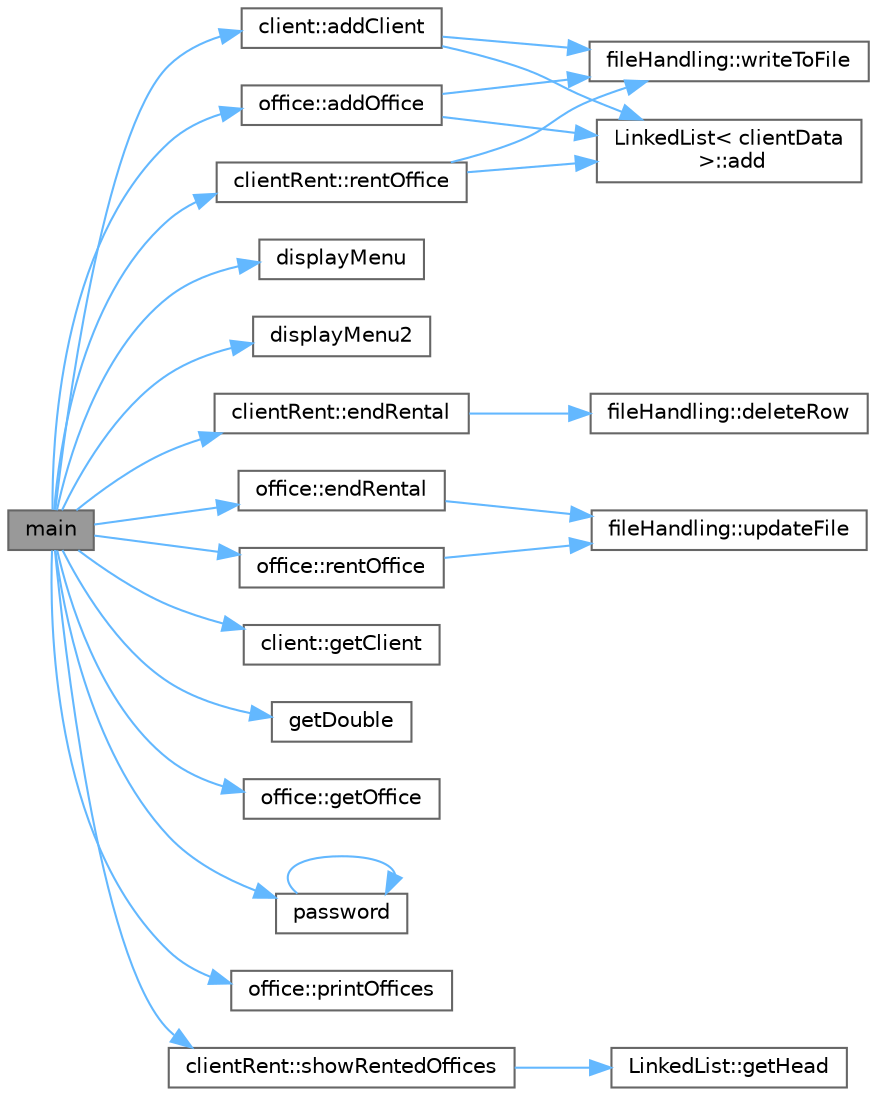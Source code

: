 digraph "main"
{
 // LATEX_PDF_SIZE
  bgcolor="transparent";
  edge [fontname=Helvetica,fontsize=10,labelfontname=Helvetica,labelfontsize=10];
  node [fontname=Helvetica,fontsize=10,shape=box,height=0.2,width=0.4];
  rankdir="LR";
  Node1 [id="Node000001",label="main",height=0.2,width=0.4,color="gray40", fillcolor="grey60", style="filled", fontcolor="black",tooltip=" "];
  Node1 -> Node2 [id="edge1_Node000001_Node000002",color="steelblue1",style="solid",tooltip=" "];
  Node2 [id="Node000002",label="client::addClient",height=0.2,width=0.4,color="grey40", fillcolor="white", style="filled",URL="$classclient.html#a34c54ce970c56fcabf53bd506b807918",tooltip="Adds a new client to the management system."];
  Node2 -> Node3 [id="edge2_Node000002_Node000003",color="steelblue1",style="solid",tooltip=" "];
  Node3 [id="Node000003",label="LinkedList\< clientData\l \>::add",height=0.2,width=0.4,color="grey40", fillcolor="white", style="filled",URL="$class_linked_list.html#a0dac190d0708d024d60dbd8131adcde3",tooltip=" "];
  Node2 -> Node4 [id="edge3_Node000002_Node000004",color="steelblue1",style="solid",tooltip=" "];
  Node4 [id="Node000004",label="fileHandling::writeToFile",height=0.2,width=0.4,color="grey40", fillcolor="white", style="filled",URL="$classfile_handling.html#a8c7f79a289885a8f9b723cbced0b5f86",tooltip="Writes data to the file."];
  Node1 -> Node5 [id="edge4_Node000001_Node000005",color="steelblue1",style="solid",tooltip=" "];
  Node5 [id="Node000005",label="office::addOffice",height=0.2,width=0.4,color="grey40", fillcolor="white", style="filled",URL="$classoffice.html#aff0f126b758cb0ea6fb6c6659e74c0e3",tooltip="Adds a new office to the management system."];
  Node5 -> Node3 [id="edge5_Node000005_Node000003",color="steelblue1",style="solid",tooltip=" "];
  Node5 -> Node4 [id="edge6_Node000005_Node000004",color="steelblue1",style="solid",tooltip=" "];
  Node1 -> Node6 [id="edge7_Node000001_Node000006",color="steelblue1",style="solid",tooltip=" "];
  Node6 [id="Node000006",label="displayMenu",height=0.2,width=0.4,color="grey40", fillcolor="white", style="filled",URL="$utils_8h.html#aad9ed7a055a99883645739e4bfca0e5e",tooltip="Displays a menu for an office rental system."];
  Node1 -> Node7 [id="edge8_Node000001_Node000007",color="steelblue1",style="solid",tooltip=" "];
  Node7 [id="Node000007",label="displayMenu2",height=0.2,width=0.4,color="grey40", fillcolor="white", style="filled",URL="$utils_8h.html#a51229e227568ec1b39d35a7551914ca2",tooltip=" "];
  Node1 -> Node8 [id="edge9_Node000001_Node000008",color="steelblue1",style="solid",tooltip=" "];
  Node8 [id="Node000008",label="clientRent::endRental",height=0.2,width=0.4,color="grey40", fillcolor="white", style="filled",URL="$classclient_rent.html#a6a772086e1a10827d46cacd67114f6f5",tooltip=" "];
  Node8 -> Node9 [id="edge10_Node000008_Node000009",color="steelblue1",style="solid",tooltip=" "];
  Node9 [id="Node000009",label="fileHandling::deleteRow",height=0.2,width=0.4,color="grey40", fillcolor="white", style="filled",URL="$classfile_handling.html#a508a606af29946619af8549a50e3e785",tooltip=" "];
  Node1 -> Node10 [id="edge11_Node000001_Node000010",color="steelblue1",style="solid",tooltip=" "];
  Node10 [id="Node000010",label="office::endRental",height=0.2,width=0.4,color="grey40", fillcolor="white", style="filled",URL="$classoffice.html#aeaf5d37ae0c53f2b1b81bf83af292933",tooltip="Ends the rental of an office, making it available again."];
  Node10 -> Node11 [id="edge12_Node000010_Node000011",color="steelblue1",style="solid",tooltip=" "];
  Node11 [id="Node000011",label="fileHandling::updateFile",height=0.2,width=0.4,color="grey40", fillcolor="white", style="filled",URL="$classfile_handling.html#a271d0f0d252d2edb318046e497b1ebac",tooltip=" "];
  Node1 -> Node12 [id="edge13_Node000001_Node000012",color="steelblue1",style="solid",tooltip=" "];
  Node12 [id="Node000012",label="client::getClient",height=0.2,width=0.4,color="grey40", fillcolor="white", style="filled",URL="$classclient.html#aa7eb5b91b3398910fe41ae20bac16714",tooltip="Retrieves information about a specific client."];
  Node1 -> Node13 [id="edge14_Node000001_Node000013",color="steelblue1",style="solid",tooltip=" "];
  Node13 [id="Node000013",label="getDouble",height=0.2,width=0.4,color="grey40", fillcolor="white", style="filled",URL="$utils_8h.html#a2c20bc98253e8f32fb63e75a010df7c6",tooltip="Prompts the user to enter a double value."];
  Node1 -> Node14 [id="edge15_Node000001_Node000014",color="steelblue1",style="solid",tooltip=" "];
  Node14 [id="Node000014",label="office::getOffice",height=0.2,width=0.4,color="grey40", fillcolor="white", style="filled",URL="$classoffice.html#ad4859f268ba0e77b6e0b7e77f6c287f2",tooltip="retrieves detailed info about a specific office"];
  Node1 -> Node15 [id="edge16_Node000001_Node000015",color="steelblue1",style="solid",tooltip=" "];
  Node15 [id="Node000015",label="password",height=0.2,width=0.4,color="grey40", fillcolor="white", style="filled",URL="$utils_8h.html#a67c3f0b5f9613c6e4f29add58bb0b513",tooltip=" "];
  Node15 -> Node15 [id="edge17_Node000015_Node000015",color="steelblue1",style="solid",tooltip=" "];
  Node1 -> Node16 [id="edge18_Node000001_Node000016",color="steelblue1",style="solid",tooltip=" "];
  Node16 [id="Node000016",label="office::printOffices",height=0.2,width=0.4,color="grey40", fillcolor="white", style="filled",URL="$classoffice.html#a9a3a6c95088ad84512d197d1e23e07dc",tooltip="prints info about all offices in the system"];
  Node1 -> Node17 [id="edge19_Node000001_Node000017",color="steelblue1",style="solid",tooltip=" "];
  Node17 [id="Node000017",label="clientRent::rentOffice",height=0.2,width=0.4,color="grey40", fillcolor="white", style="filled",URL="$classclient_rent.html#a048ba46194aba6813cd16d8ae1d4fc4d",tooltip="Rents an office for the client."];
  Node17 -> Node3 [id="edge20_Node000017_Node000003",color="steelblue1",style="solid",tooltip=" "];
  Node17 -> Node4 [id="edge21_Node000017_Node000004",color="steelblue1",style="solid",tooltip=" "];
  Node1 -> Node18 [id="edge22_Node000001_Node000018",color="steelblue1",style="solid",tooltip=" "];
  Node18 [id="Node000018",label="office::rentOffice",height=0.2,width=0.4,color="grey40", fillcolor="white", style="filled",URL="$classoffice.html#add96666ca2b1aa88a8f694afdfd7b7d1",tooltip="Rents an office to a specified client."];
  Node18 -> Node11 [id="edge23_Node000018_Node000011",color="steelblue1",style="solid",tooltip=" "];
  Node1 -> Node19 [id="edge24_Node000001_Node000019",color="steelblue1",style="solid",tooltip=" "];
  Node19 [id="Node000019",label="clientRent::showRentedOffices",height=0.2,width=0.4,color="grey40", fillcolor="white", style="filled",URL="$classclient_rent.html#afe57321eac46cfc7231137db5dad85a2",tooltip="Shows available offices that can be rented."];
  Node19 -> Node20 [id="edge25_Node000019_Node000020",color="steelblue1",style="solid",tooltip=" "];
  Node20 [id="Node000020",label="LinkedList::getHead",height=0.2,width=0.4,color="grey40", fillcolor="white", style="filled",URL="$class_linked_list.html#a377652e6c6b03abd7af62d3a22a7078f",tooltip=" "];
}

